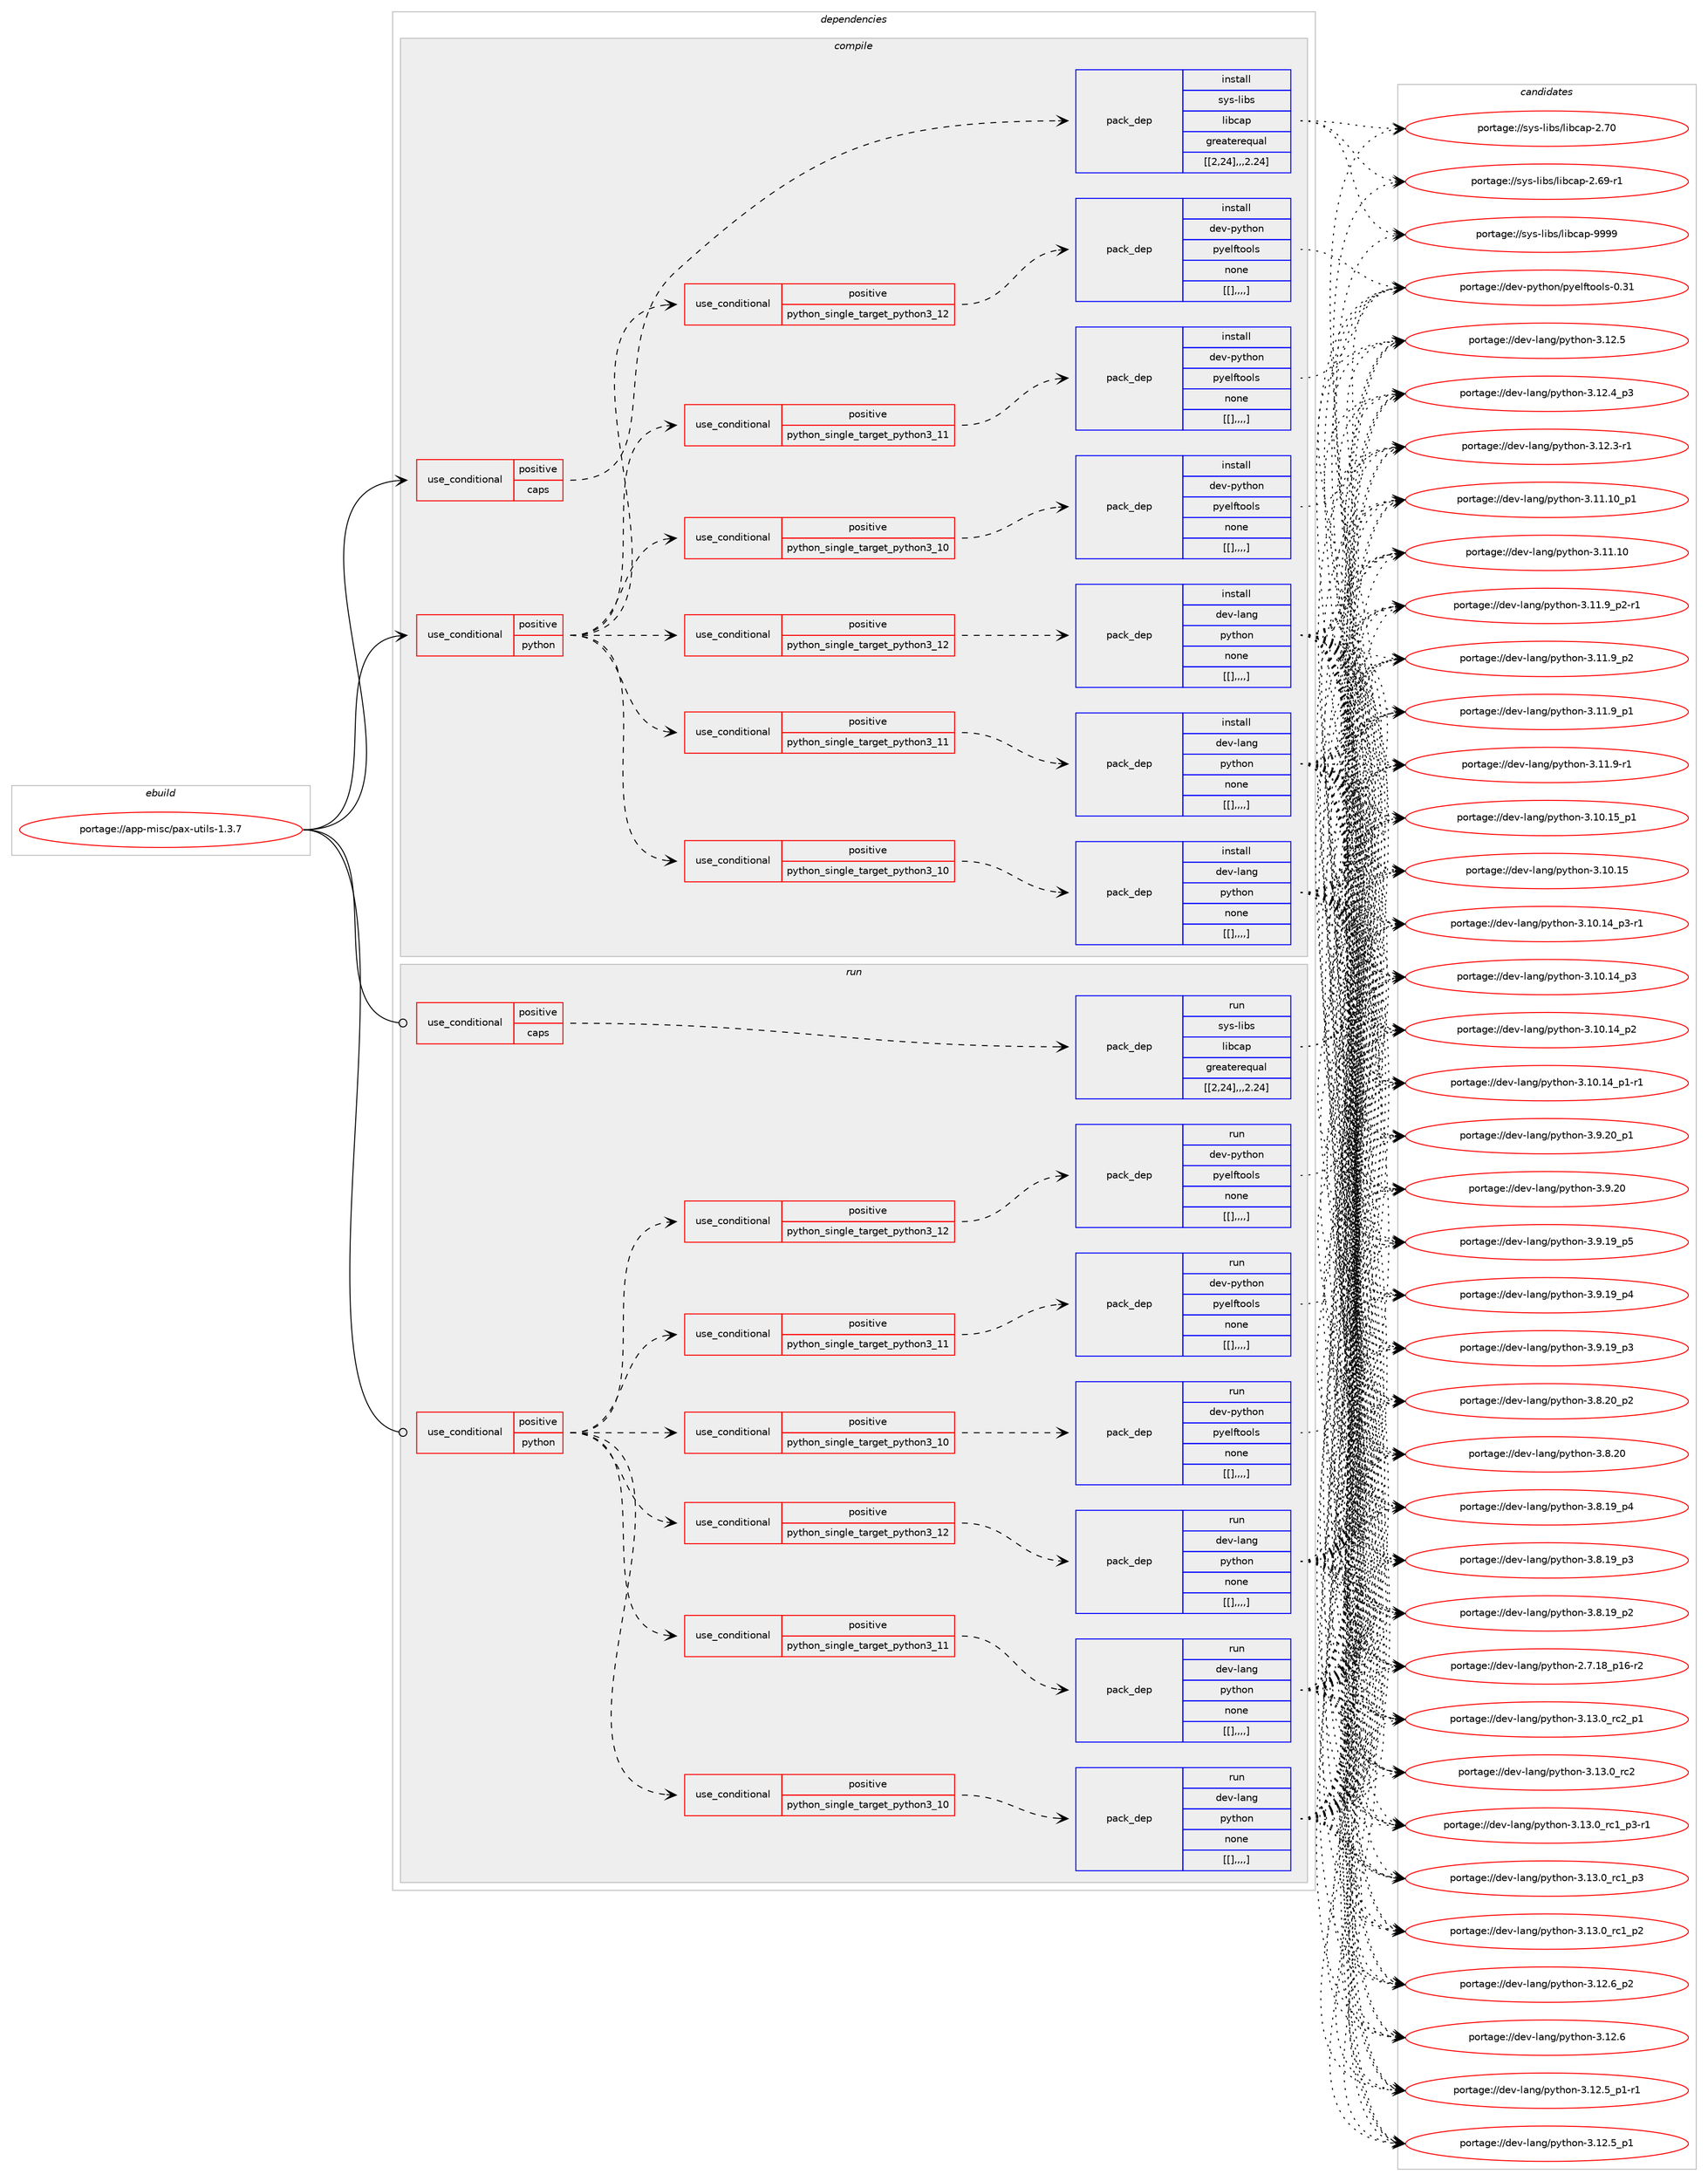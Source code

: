 digraph prolog {

# *************
# Graph options
# *************

newrank=true;
concentrate=true;
compound=true;
graph [rankdir=LR,fontname=Helvetica,fontsize=10,ranksep=1.5];#, ranksep=2.5, nodesep=0.2];
edge  [arrowhead=vee];
node  [fontname=Helvetica,fontsize=10];

# **********
# The ebuild
# **********

subgraph cluster_leftcol {
color=gray;
label=<<i>ebuild</i>>;
id [label="portage://app-misc/pax-utils-1.3.7", color=red, width=4, href="../app-misc/pax-utils-1.3.7.svg"];
}

# ****************
# The dependencies
# ****************

subgraph cluster_midcol {
color=gray;
label=<<i>dependencies</i>>;
subgraph cluster_compile {
fillcolor="#eeeeee";
style=filled;
label=<<i>compile</i>>;
subgraph cond12946 {
dependency43881 [label=<<TABLE BORDER="0" CELLBORDER="1" CELLSPACING="0" CELLPADDING="4"><TR><TD ROWSPAN="3" CELLPADDING="10">use_conditional</TD></TR><TR><TD>positive</TD></TR><TR><TD>caps</TD></TR></TABLE>>, shape=none, color=red];
subgraph pack30535 {
dependency43882 [label=<<TABLE BORDER="0" CELLBORDER="1" CELLSPACING="0" CELLPADDING="4" WIDTH="220"><TR><TD ROWSPAN="6" CELLPADDING="30">pack_dep</TD></TR><TR><TD WIDTH="110">install</TD></TR><TR><TD>sys-libs</TD></TR><TR><TD>libcap</TD></TR><TR><TD>greaterequal</TD></TR><TR><TD>[[2,24],,,2.24]</TD></TR></TABLE>>, shape=none, color=blue];
}
dependency43881:e -> dependency43882:w [weight=20,style="dashed",arrowhead="vee"];
}
id:e -> dependency43881:w [weight=20,style="solid",arrowhead="vee"];
subgraph cond12947 {
dependency43883 [label=<<TABLE BORDER="0" CELLBORDER="1" CELLSPACING="0" CELLPADDING="4"><TR><TD ROWSPAN="3" CELLPADDING="10">use_conditional</TD></TR><TR><TD>positive</TD></TR><TR><TD>python</TD></TR></TABLE>>, shape=none, color=red];
subgraph cond12948 {
dependency43884 [label=<<TABLE BORDER="0" CELLBORDER="1" CELLSPACING="0" CELLPADDING="4"><TR><TD ROWSPAN="3" CELLPADDING="10">use_conditional</TD></TR><TR><TD>positive</TD></TR><TR><TD>python_single_target_python3_10</TD></TR></TABLE>>, shape=none, color=red];
subgraph pack30536 {
dependency43885 [label=<<TABLE BORDER="0" CELLBORDER="1" CELLSPACING="0" CELLPADDING="4" WIDTH="220"><TR><TD ROWSPAN="6" CELLPADDING="30">pack_dep</TD></TR><TR><TD WIDTH="110">install</TD></TR><TR><TD>dev-lang</TD></TR><TR><TD>python</TD></TR><TR><TD>none</TD></TR><TR><TD>[[],,,,]</TD></TR></TABLE>>, shape=none, color=blue];
}
dependency43884:e -> dependency43885:w [weight=20,style="dashed",arrowhead="vee"];
}
dependency43883:e -> dependency43884:w [weight=20,style="dashed",arrowhead="vee"];
subgraph cond12949 {
dependency43886 [label=<<TABLE BORDER="0" CELLBORDER="1" CELLSPACING="0" CELLPADDING="4"><TR><TD ROWSPAN="3" CELLPADDING="10">use_conditional</TD></TR><TR><TD>positive</TD></TR><TR><TD>python_single_target_python3_11</TD></TR></TABLE>>, shape=none, color=red];
subgraph pack30537 {
dependency43887 [label=<<TABLE BORDER="0" CELLBORDER="1" CELLSPACING="0" CELLPADDING="4" WIDTH="220"><TR><TD ROWSPAN="6" CELLPADDING="30">pack_dep</TD></TR><TR><TD WIDTH="110">install</TD></TR><TR><TD>dev-lang</TD></TR><TR><TD>python</TD></TR><TR><TD>none</TD></TR><TR><TD>[[],,,,]</TD></TR></TABLE>>, shape=none, color=blue];
}
dependency43886:e -> dependency43887:w [weight=20,style="dashed",arrowhead="vee"];
}
dependency43883:e -> dependency43886:w [weight=20,style="dashed",arrowhead="vee"];
subgraph cond12950 {
dependency43888 [label=<<TABLE BORDER="0" CELLBORDER="1" CELLSPACING="0" CELLPADDING="4"><TR><TD ROWSPAN="3" CELLPADDING="10">use_conditional</TD></TR><TR><TD>positive</TD></TR><TR><TD>python_single_target_python3_12</TD></TR></TABLE>>, shape=none, color=red];
subgraph pack30538 {
dependency43889 [label=<<TABLE BORDER="0" CELLBORDER="1" CELLSPACING="0" CELLPADDING="4" WIDTH="220"><TR><TD ROWSPAN="6" CELLPADDING="30">pack_dep</TD></TR><TR><TD WIDTH="110">install</TD></TR><TR><TD>dev-lang</TD></TR><TR><TD>python</TD></TR><TR><TD>none</TD></TR><TR><TD>[[],,,,]</TD></TR></TABLE>>, shape=none, color=blue];
}
dependency43888:e -> dependency43889:w [weight=20,style="dashed",arrowhead="vee"];
}
dependency43883:e -> dependency43888:w [weight=20,style="dashed",arrowhead="vee"];
subgraph cond12951 {
dependency43890 [label=<<TABLE BORDER="0" CELLBORDER="1" CELLSPACING="0" CELLPADDING="4"><TR><TD ROWSPAN="3" CELLPADDING="10">use_conditional</TD></TR><TR><TD>positive</TD></TR><TR><TD>python_single_target_python3_10</TD></TR></TABLE>>, shape=none, color=red];
subgraph pack30539 {
dependency43891 [label=<<TABLE BORDER="0" CELLBORDER="1" CELLSPACING="0" CELLPADDING="4" WIDTH="220"><TR><TD ROWSPAN="6" CELLPADDING="30">pack_dep</TD></TR><TR><TD WIDTH="110">install</TD></TR><TR><TD>dev-python</TD></TR><TR><TD>pyelftools</TD></TR><TR><TD>none</TD></TR><TR><TD>[[],,,,]</TD></TR></TABLE>>, shape=none, color=blue];
}
dependency43890:e -> dependency43891:w [weight=20,style="dashed",arrowhead="vee"];
}
dependency43883:e -> dependency43890:w [weight=20,style="dashed",arrowhead="vee"];
subgraph cond12952 {
dependency43892 [label=<<TABLE BORDER="0" CELLBORDER="1" CELLSPACING="0" CELLPADDING="4"><TR><TD ROWSPAN="3" CELLPADDING="10">use_conditional</TD></TR><TR><TD>positive</TD></TR><TR><TD>python_single_target_python3_11</TD></TR></TABLE>>, shape=none, color=red];
subgraph pack30540 {
dependency43893 [label=<<TABLE BORDER="0" CELLBORDER="1" CELLSPACING="0" CELLPADDING="4" WIDTH="220"><TR><TD ROWSPAN="6" CELLPADDING="30">pack_dep</TD></TR><TR><TD WIDTH="110">install</TD></TR><TR><TD>dev-python</TD></TR><TR><TD>pyelftools</TD></TR><TR><TD>none</TD></TR><TR><TD>[[],,,,]</TD></TR></TABLE>>, shape=none, color=blue];
}
dependency43892:e -> dependency43893:w [weight=20,style="dashed",arrowhead="vee"];
}
dependency43883:e -> dependency43892:w [weight=20,style="dashed",arrowhead="vee"];
subgraph cond12953 {
dependency43894 [label=<<TABLE BORDER="0" CELLBORDER="1" CELLSPACING="0" CELLPADDING="4"><TR><TD ROWSPAN="3" CELLPADDING="10">use_conditional</TD></TR><TR><TD>positive</TD></TR><TR><TD>python_single_target_python3_12</TD></TR></TABLE>>, shape=none, color=red];
subgraph pack30541 {
dependency43895 [label=<<TABLE BORDER="0" CELLBORDER="1" CELLSPACING="0" CELLPADDING="4" WIDTH="220"><TR><TD ROWSPAN="6" CELLPADDING="30">pack_dep</TD></TR><TR><TD WIDTH="110">install</TD></TR><TR><TD>dev-python</TD></TR><TR><TD>pyelftools</TD></TR><TR><TD>none</TD></TR><TR><TD>[[],,,,]</TD></TR></TABLE>>, shape=none, color=blue];
}
dependency43894:e -> dependency43895:w [weight=20,style="dashed",arrowhead="vee"];
}
dependency43883:e -> dependency43894:w [weight=20,style="dashed",arrowhead="vee"];
}
id:e -> dependency43883:w [weight=20,style="solid",arrowhead="vee"];
}
subgraph cluster_compileandrun {
fillcolor="#eeeeee";
style=filled;
label=<<i>compile and run</i>>;
}
subgraph cluster_run {
fillcolor="#eeeeee";
style=filled;
label=<<i>run</i>>;
subgraph cond12954 {
dependency43896 [label=<<TABLE BORDER="0" CELLBORDER="1" CELLSPACING="0" CELLPADDING="4"><TR><TD ROWSPAN="3" CELLPADDING="10">use_conditional</TD></TR><TR><TD>positive</TD></TR><TR><TD>caps</TD></TR></TABLE>>, shape=none, color=red];
subgraph pack30542 {
dependency43897 [label=<<TABLE BORDER="0" CELLBORDER="1" CELLSPACING="0" CELLPADDING="4" WIDTH="220"><TR><TD ROWSPAN="6" CELLPADDING="30">pack_dep</TD></TR><TR><TD WIDTH="110">run</TD></TR><TR><TD>sys-libs</TD></TR><TR><TD>libcap</TD></TR><TR><TD>greaterequal</TD></TR><TR><TD>[[2,24],,,2.24]</TD></TR></TABLE>>, shape=none, color=blue];
}
dependency43896:e -> dependency43897:w [weight=20,style="dashed",arrowhead="vee"];
}
id:e -> dependency43896:w [weight=20,style="solid",arrowhead="odot"];
subgraph cond12955 {
dependency43898 [label=<<TABLE BORDER="0" CELLBORDER="1" CELLSPACING="0" CELLPADDING="4"><TR><TD ROWSPAN="3" CELLPADDING="10">use_conditional</TD></TR><TR><TD>positive</TD></TR><TR><TD>python</TD></TR></TABLE>>, shape=none, color=red];
subgraph cond12956 {
dependency43899 [label=<<TABLE BORDER="0" CELLBORDER="1" CELLSPACING="0" CELLPADDING="4"><TR><TD ROWSPAN="3" CELLPADDING="10">use_conditional</TD></TR><TR><TD>positive</TD></TR><TR><TD>python_single_target_python3_10</TD></TR></TABLE>>, shape=none, color=red];
subgraph pack30543 {
dependency43900 [label=<<TABLE BORDER="0" CELLBORDER="1" CELLSPACING="0" CELLPADDING="4" WIDTH="220"><TR><TD ROWSPAN="6" CELLPADDING="30">pack_dep</TD></TR><TR><TD WIDTH="110">run</TD></TR><TR><TD>dev-lang</TD></TR><TR><TD>python</TD></TR><TR><TD>none</TD></TR><TR><TD>[[],,,,]</TD></TR></TABLE>>, shape=none, color=blue];
}
dependency43899:e -> dependency43900:w [weight=20,style="dashed",arrowhead="vee"];
}
dependency43898:e -> dependency43899:w [weight=20,style="dashed",arrowhead="vee"];
subgraph cond12957 {
dependency43901 [label=<<TABLE BORDER="0" CELLBORDER="1" CELLSPACING="0" CELLPADDING="4"><TR><TD ROWSPAN="3" CELLPADDING="10">use_conditional</TD></TR><TR><TD>positive</TD></TR><TR><TD>python_single_target_python3_11</TD></TR></TABLE>>, shape=none, color=red];
subgraph pack30544 {
dependency43902 [label=<<TABLE BORDER="0" CELLBORDER="1" CELLSPACING="0" CELLPADDING="4" WIDTH="220"><TR><TD ROWSPAN="6" CELLPADDING="30">pack_dep</TD></TR><TR><TD WIDTH="110">run</TD></TR><TR><TD>dev-lang</TD></TR><TR><TD>python</TD></TR><TR><TD>none</TD></TR><TR><TD>[[],,,,]</TD></TR></TABLE>>, shape=none, color=blue];
}
dependency43901:e -> dependency43902:w [weight=20,style="dashed",arrowhead="vee"];
}
dependency43898:e -> dependency43901:w [weight=20,style="dashed",arrowhead="vee"];
subgraph cond12958 {
dependency43903 [label=<<TABLE BORDER="0" CELLBORDER="1" CELLSPACING="0" CELLPADDING="4"><TR><TD ROWSPAN="3" CELLPADDING="10">use_conditional</TD></TR><TR><TD>positive</TD></TR><TR><TD>python_single_target_python3_12</TD></TR></TABLE>>, shape=none, color=red];
subgraph pack30545 {
dependency43904 [label=<<TABLE BORDER="0" CELLBORDER="1" CELLSPACING="0" CELLPADDING="4" WIDTH="220"><TR><TD ROWSPAN="6" CELLPADDING="30">pack_dep</TD></TR><TR><TD WIDTH="110">run</TD></TR><TR><TD>dev-lang</TD></TR><TR><TD>python</TD></TR><TR><TD>none</TD></TR><TR><TD>[[],,,,]</TD></TR></TABLE>>, shape=none, color=blue];
}
dependency43903:e -> dependency43904:w [weight=20,style="dashed",arrowhead="vee"];
}
dependency43898:e -> dependency43903:w [weight=20,style="dashed",arrowhead="vee"];
subgraph cond12959 {
dependency43905 [label=<<TABLE BORDER="0" CELLBORDER="1" CELLSPACING="0" CELLPADDING="4"><TR><TD ROWSPAN="3" CELLPADDING="10">use_conditional</TD></TR><TR><TD>positive</TD></TR><TR><TD>python_single_target_python3_10</TD></TR></TABLE>>, shape=none, color=red];
subgraph pack30546 {
dependency43906 [label=<<TABLE BORDER="0" CELLBORDER="1" CELLSPACING="0" CELLPADDING="4" WIDTH="220"><TR><TD ROWSPAN="6" CELLPADDING="30">pack_dep</TD></TR><TR><TD WIDTH="110">run</TD></TR><TR><TD>dev-python</TD></TR><TR><TD>pyelftools</TD></TR><TR><TD>none</TD></TR><TR><TD>[[],,,,]</TD></TR></TABLE>>, shape=none, color=blue];
}
dependency43905:e -> dependency43906:w [weight=20,style="dashed",arrowhead="vee"];
}
dependency43898:e -> dependency43905:w [weight=20,style="dashed",arrowhead="vee"];
subgraph cond12960 {
dependency43907 [label=<<TABLE BORDER="0" CELLBORDER="1" CELLSPACING="0" CELLPADDING="4"><TR><TD ROWSPAN="3" CELLPADDING="10">use_conditional</TD></TR><TR><TD>positive</TD></TR><TR><TD>python_single_target_python3_11</TD></TR></TABLE>>, shape=none, color=red];
subgraph pack30547 {
dependency43908 [label=<<TABLE BORDER="0" CELLBORDER="1" CELLSPACING="0" CELLPADDING="4" WIDTH="220"><TR><TD ROWSPAN="6" CELLPADDING="30">pack_dep</TD></TR><TR><TD WIDTH="110">run</TD></TR><TR><TD>dev-python</TD></TR><TR><TD>pyelftools</TD></TR><TR><TD>none</TD></TR><TR><TD>[[],,,,]</TD></TR></TABLE>>, shape=none, color=blue];
}
dependency43907:e -> dependency43908:w [weight=20,style="dashed",arrowhead="vee"];
}
dependency43898:e -> dependency43907:w [weight=20,style="dashed",arrowhead="vee"];
subgraph cond12961 {
dependency43909 [label=<<TABLE BORDER="0" CELLBORDER="1" CELLSPACING="0" CELLPADDING="4"><TR><TD ROWSPAN="3" CELLPADDING="10">use_conditional</TD></TR><TR><TD>positive</TD></TR><TR><TD>python_single_target_python3_12</TD></TR></TABLE>>, shape=none, color=red];
subgraph pack30548 {
dependency43910 [label=<<TABLE BORDER="0" CELLBORDER="1" CELLSPACING="0" CELLPADDING="4" WIDTH="220"><TR><TD ROWSPAN="6" CELLPADDING="30">pack_dep</TD></TR><TR><TD WIDTH="110">run</TD></TR><TR><TD>dev-python</TD></TR><TR><TD>pyelftools</TD></TR><TR><TD>none</TD></TR><TR><TD>[[],,,,]</TD></TR></TABLE>>, shape=none, color=blue];
}
dependency43909:e -> dependency43910:w [weight=20,style="dashed",arrowhead="vee"];
}
dependency43898:e -> dependency43909:w [weight=20,style="dashed",arrowhead="vee"];
}
id:e -> dependency43898:w [weight=20,style="solid",arrowhead="odot"];
}
}

# **************
# The candidates
# **************

subgraph cluster_choices {
rank=same;
color=gray;
label=<<i>candidates</i>>;

subgraph choice30535 {
color=black;
nodesep=1;
choice1151211154510810598115471081059899971124557575757 [label="portage://sys-libs/libcap-9999", color=red, width=4,href="../sys-libs/libcap-9999.svg"];
choice1151211154510810598115471081059899971124550465548 [label="portage://sys-libs/libcap-2.70", color=red, width=4,href="../sys-libs/libcap-2.70.svg"];
choice11512111545108105981154710810598999711245504654574511449 [label="portage://sys-libs/libcap-2.69-r1", color=red, width=4,href="../sys-libs/libcap-2.69-r1.svg"];
dependency43882:e -> choice1151211154510810598115471081059899971124557575757:w [style=dotted,weight="100"];
dependency43882:e -> choice1151211154510810598115471081059899971124550465548:w [style=dotted,weight="100"];
dependency43882:e -> choice11512111545108105981154710810598999711245504654574511449:w [style=dotted,weight="100"];
}
subgraph choice30536 {
color=black;
nodesep=1;
choice100101118451089711010347112121116104111110455146495146489511499509511249 [label="portage://dev-lang/python-3.13.0_rc2_p1", color=red, width=4,href="../dev-lang/python-3.13.0_rc2_p1.svg"];
choice10010111845108971101034711212111610411111045514649514648951149950 [label="portage://dev-lang/python-3.13.0_rc2", color=red, width=4,href="../dev-lang/python-3.13.0_rc2.svg"];
choice1001011184510897110103471121211161041111104551464951464895114994995112514511449 [label="portage://dev-lang/python-3.13.0_rc1_p3-r1", color=red, width=4,href="../dev-lang/python-3.13.0_rc1_p3-r1.svg"];
choice100101118451089711010347112121116104111110455146495146489511499499511251 [label="portage://dev-lang/python-3.13.0_rc1_p3", color=red, width=4,href="../dev-lang/python-3.13.0_rc1_p3.svg"];
choice100101118451089711010347112121116104111110455146495146489511499499511250 [label="portage://dev-lang/python-3.13.0_rc1_p2", color=red, width=4,href="../dev-lang/python-3.13.0_rc1_p2.svg"];
choice100101118451089711010347112121116104111110455146495046549511250 [label="portage://dev-lang/python-3.12.6_p2", color=red, width=4,href="../dev-lang/python-3.12.6_p2.svg"];
choice10010111845108971101034711212111610411111045514649504654 [label="portage://dev-lang/python-3.12.6", color=red, width=4,href="../dev-lang/python-3.12.6.svg"];
choice1001011184510897110103471121211161041111104551464950465395112494511449 [label="portage://dev-lang/python-3.12.5_p1-r1", color=red, width=4,href="../dev-lang/python-3.12.5_p1-r1.svg"];
choice100101118451089711010347112121116104111110455146495046539511249 [label="portage://dev-lang/python-3.12.5_p1", color=red, width=4,href="../dev-lang/python-3.12.5_p1.svg"];
choice10010111845108971101034711212111610411111045514649504653 [label="portage://dev-lang/python-3.12.5", color=red, width=4,href="../dev-lang/python-3.12.5.svg"];
choice100101118451089711010347112121116104111110455146495046529511251 [label="portage://dev-lang/python-3.12.4_p3", color=red, width=4,href="../dev-lang/python-3.12.4_p3.svg"];
choice100101118451089711010347112121116104111110455146495046514511449 [label="portage://dev-lang/python-3.12.3-r1", color=red, width=4,href="../dev-lang/python-3.12.3-r1.svg"];
choice10010111845108971101034711212111610411111045514649494649489511249 [label="portage://dev-lang/python-3.11.10_p1", color=red, width=4,href="../dev-lang/python-3.11.10_p1.svg"];
choice1001011184510897110103471121211161041111104551464949464948 [label="portage://dev-lang/python-3.11.10", color=red, width=4,href="../dev-lang/python-3.11.10.svg"];
choice1001011184510897110103471121211161041111104551464949465795112504511449 [label="portage://dev-lang/python-3.11.9_p2-r1", color=red, width=4,href="../dev-lang/python-3.11.9_p2-r1.svg"];
choice100101118451089711010347112121116104111110455146494946579511250 [label="portage://dev-lang/python-3.11.9_p2", color=red, width=4,href="../dev-lang/python-3.11.9_p2.svg"];
choice100101118451089711010347112121116104111110455146494946579511249 [label="portage://dev-lang/python-3.11.9_p1", color=red, width=4,href="../dev-lang/python-3.11.9_p1.svg"];
choice100101118451089711010347112121116104111110455146494946574511449 [label="portage://dev-lang/python-3.11.9-r1", color=red, width=4,href="../dev-lang/python-3.11.9-r1.svg"];
choice10010111845108971101034711212111610411111045514649484649539511249 [label="portage://dev-lang/python-3.10.15_p1", color=red, width=4,href="../dev-lang/python-3.10.15_p1.svg"];
choice1001011184510897110103471121211161041111104551464948464953 [label="portage://dev-lang/python-3.10.15", color=red, width=4,href="../dev-lang/python-3.10.15.svg"];
choice100101118451089711010347112121116104111110455146494846495295112514511449 [label="portage://dev-lang/python-3.10.14_p3-r1", color=red, width=4,href="../dev-lang/python-3.10.14_p3-r1.svg"];
choice10010111845108971101034711212111610411111045514649484649529511251 [label="portage://dev-lang/python-3.10.14_p3", color=red, width=4,href="../dev-lang/python-3.10.14_p3.svg"];
choice10010111845108971101034711212111610411111045514649484649529511250 [label="portage://dev-lang/python-3.10.14_p2", color=red, width=4,href="../dev-lang/python-3.10.14_p2.svg"];
choice100101118451089711010347112121116104111110455146494846495295112494511449 [label="portage://dev-lang/python-3.10.14_p1-r1", color=red, width=4,href="../dev-lang/python-3.10.14_p1-r1.svg"];
choice100101118451089711010347112121116104111110455146574650489511249 [label="portage://dev-lang/python-3.9.20_p1", color=red, width=4,href="../dev-lang/python-3.9.20_p1.svg"];
choice10010111845108971101034711212111610411111045514657465048 [label="portage://dev-lang/python-3.9.20", color=red, width=4,href="../dev-lang/python-3.9.20.svg"];
choice100101118451089711010347112121116104111110455146574649579511253 [label="portage://dev-lang/python-3.9.19_p5", color=red, width=4,href="../dev-lang/python-3.9.19_p5.svg"];
choice100101118451089711010347112121116104111110455146574649579511252 [label="portage://dev-lang/python-3.9.19_p4", color=red, width=4,href="../dev-lang/python-3.9.19_p4.svg"];
choice100101118451089711010347112121116104111110455146574649579511251 [label="portage://dev-lang/python-3.9.19_p3", color=red, width=4,href="../dev-lang/python-3.9.19_p3.svg"];
choice100101118451089711010347112121116104111110455146564650489511250 [label="portage://dev-lang/python-3.8.20_p2", color=red, width=4,href="../dev-lang/python-3.8.20_p2.svg"];
choice10010111845108971101034711212111610411111045514656465048 [label="portage://dev-lang/python-3.8.20", color=red, width=4,href="../dev-lang/python-3.8.20.svg"];
choice100101118451089711010347112121116104111110455146564649579511252 [label="portage://dev-lang/python-3.8.19_p4", color=red, width=4,href="../dev-lang/python-3.8.19_p4.svg"];
choice100101118451089711010347112121116104111110455146564649579511251 [label="portage://dev-lang/python-3.8.19_p3", color=red, width=4,href="../dev-lang/python-3.8.19_p3.svg"];
choice100101118451089711010347112121116104111110455146564649579511250 [label="portage://dev-lang/python-3.8.19_p2", color=red, width=4,href="../dev-lang/python-3.8.19_p2.svg"];
choice100101118451089711010347112121116104111110455046554649569511249544511450 [label="portage://dev-lang/python-2.7.18_p16-r2", color=red, width=4,href="../dev-lang/python-2.7.18_p16-r2.svg"];
dependency43885:e -> choice100101118451089711010347112121116104111110455146495146489511499509511249:w [style=dotted,weight="100"];
dependency43885:e -> choice10010111845108971101034711212111610411111045514649514648951149950:w [style=dotted,weight="100"];
dependency43885:e -> choice1001011184510897110103471121211161041111104551464951464895114994995112514511449:w [style=dotted,weight="100"];
dependency43885:e -> choice100101118451089711010347112121116104111110455146495146489511499499511251:w [style=dotted,weight="100"];
dependency43885:e -> choice100101118451089711010347112121116104111110455146495146489511499499511250:w [style=dotted,weight="100"];
dependency43885:e -> choice100101118451089711010347112121116104111110455146495046549511250:w [style=dotted,weight="100"];
dependency43885:e -> choice10010111845108971101034711212111610411111045514649504654:w [style=dotted,weight="100"];
dependency43885:e -> choice1001011184510897110103471121211161041111104551464950465395112494511449:w [style=dotted,weight="100"];
dependency43885:e -> choice100101118451089711010347112121116104111110455146495046539511249:w [style=dotted,weight="100"];
dependency43885:e -> choice10010111845108971101034711212111610411111045514649504653:w [style=dotted,weight="100"];
dependency43885:e -> choice100101118451089711010347112121116104111110455146495046529511251:w [style=dotted,weight="100"];
dependency43885:e -> choice100101118451089711010347112121116104111110455146495046514511449:w [style=dotted,weight="100"];
dependency43885:e -> choice10010111845108971101034711212111610411111045514649494649489511249:w [style=dotted,weight="100"];
dependency43885:e -> choice1001011184510897110103471121211161041111104551464949464948:w [style=dotted,weight="100"];
dependency43885:e -> choice1001011184510897110103471121211161041111104551464949465795112504511449:w [style=dotted,weight="100"];
dependency43885:e -> choice100101118451089711010347112121116104111110455146494946579511250:w [style=dotted,weight="100"];
dependency43885:e -> choice100101118451089711010347112121116104111110455146494946579511249:w [style=dotted,weight="100"];
dependency43885:e -> choice100101118451089711010347112121116104111110455146494946574511449:w [style=dotted,weight="100"];
dependency43885:e -> choice10010111845108971101034711212111610411111045514649484649539511249:w [style=dotted,weight="100"];
dependency43885:e -> choice1001011184510897110103471121211161041111104551464948464953:w [style=dotted,weight="100"];
dependency43885:e -> choice100101118451089711010347112121116104111110455146494846495295112514511449:w [style=dotted,weight="100"];
dependency43885:e -> choice10010111845108971101034711212111610411111045514649484649529511251:w [style=dotted,weight="100"];
dependency43885:e -> choice10010111845108971101034711212111610411111045514649484649529511250:w [style=dotted,weight="100"];
dependency43885:e -> choice100101118451089711010347112121116104111110455146494846495295112494511449:w [style=dotted,weight="100"];
dependency43885:e -> choice100101118451089711010347112121116104111110455146574650489511249:w [style=dotted,weight="100"];
dependency43885:e -> choice10010111845108971101034711212111610411111045514657465048:w [style=dotted,weight="100"];
dependency43885:e -> choice100101118451089711010347112121116104111110455146574649579511253:w [style=dotted,weight="100"];
dependency43885:e -> choice100101118451089711010347112121116104111110455146574649579511252:w [style=dotted,weight="100"];
dependency43885:e -> choice100101118451089711010347112121116104111110455146574649579511251:w [style=dotted,weight="100"];
dependency43885:e -> choice100101118451089711010347112121116104111110455146564650489511250:w [style=dotted,weight="100"];
dependency43885:e -> choice10010111845108971101034711212111610411111045514656465048:w [style=dotted,weight="100"];
dependency43885:e -> choice100101118451089711010347112121116104111110455146564649579511252:w [style=dotted,weight="100"];
dependency43885:e -> choice100101118451089711010347112121116104111110455146564649579511251:w [style=dotted,weight="100"];
dependency43885:e -> choice100101118451089711010347112121116104111110455146564649579511250:w [style=dotted,weight="100"];
dependency43885:e -> choice100101118451089711010347112121116104111110455046554649569511249544511450:w [style=dotted,weight="100"];
}
subgraph choice30537 {
color=black;
nodesep=1;
choice100101118451089711010347112121116104111110455146495146489511499509511249 [label="portage://dev-lang/python-3.13.0_rc2_p1", color=red, width=4,href="../dev-lang/python-3.13.0_rc2_p1.svg"];
choice10010111845108971101034711212111610411111045514649514648951149950 [label="portage://dev-lang/python-3.13.0_rc2", color=red, width=4,href="../dev-lang/python-3.13.0_rc2.svg"];
choice1001011184510897110103471121211161041111104551464951464895114994995112514511449 [label="portage://dev-lang/python-3.13.0_rc1_p3-r1", color=red, width=4,href="../dev-lang/python-3.13.0_rc1_p3-r1.svg"];
choice100101118451089711010347112121116104111110455146495146489511499499511251 [label="portage://dev-lang/python-3.13.0_rc1_p3", color=red, width=4,href="../dev-lang/python-3.13.0_rc1_p3.svg"];
choice100101118451089711010347112121116104111110455146495146489511499499511250 [label="portage://dev-lang/python-3.13.0_rc1_p2", color=red, width=4,href="../dev-lang/python-3.13.0_rc1_p2.svg"];
choice100101118451089711010347112121116104111110455146495046549511250 [label="portage://dev-lang/python-3.12.6_p2", color=red, width=4,href="../dev-lang/python-3.12.6_p2.svg"];
choice10010111845108971101034711212111610411111045514649504654 [label="portage://dev-lang/python-3.12.6", color=red, width=4,href="../dev-lang/python-3.12.6.svg"];
choice1001011184510897110103471121211161041111104551464950465395112494511449 [label="portage://dev-lang/python-3.12.5_p1-r1", color=red, width=4,href="../dev-lang/python-3.12.5_p1-r1.svg"];
choice100101118451089711010347112121116104111110455146495046539511249 [label="portage://dev-lang/python-3.12.5_p1", color=red, width=4,href="../dev-lang/python-3.12.5_p1.svg"];
choice10010111845108971101034711212111610411111045514649504653 [label="portage://dev-lang/python-3.12.5", color=red, width=4,href="../dev-lang/python-3.12.5.svg"];
choice100101118451089711010347112121116104111110455146495046529511251 [label="portage://dev-lang/python-3.12.4_p3", color=red, width=4,href="../dev-lang/python-3.12.4_p3.svg"];
choice100101118451089711010347112121116104111110455146495046514511449 [label="portage://dev-lang/python-3.12.3-r1", color=red, width=4,href="../dev-lang/python-3.12.3-r1.svg"];
choice10010111845108971101034711212111610411111045514649494649489511249 [label="portage://dev-lang/python-3.11.10_p1", color=red, width=4,href="../dev-lang/python-3.11.10_p1.svg"];
choice1001011184510897110103471121211161041111104551464949464948 [label="portage://dev-lang/python-3.11.10", color=red, width=4,href="../dev-lang/python-3.11.10.svg"];
choice1001011184510897110103471121211161041111104551464949465795112504511449 [label="portage://dev-lang/python-3.11.9_p2-r1", color=red, width=4,href="../dev-lang/python-3.11.9_p2-r1.svg"];
choice100101118451089711010347112121116104111110455146494946579511250 [label="portage://dev-lang/python-3.11.9_p2", color=red, width=4,href="../dev-lang/python-3.11.9_p2.svg"];
choice100101118451089711010347112121116104111110455146494946579511249 [label="portage://dev-lang/python-3.11.9_p1", color=red, width=4,href="../dev-lang/python-3.11.9_p1.svg"];
choice100101118451089711010347112121116104111110455146494946574511449 [label="portage://dev-lang/python-3.11.9-r1", color=red, width=4,href="../dev-lang/python-3.11.9-r1.svg"];
choice10010111845108971101034711212111610411111045514649484649539511249 [label="portage://dev-lang/python-3.10.15_p1", color=red, width=4,href="../dev-lang/python-3.10.15_p1.svg"];
choice1001011184510897110103471121211161041111104551464948464953 [label="portage://dev-lang/python-3.10.15", color=red, width=4,href="../dev-lang/python-3.10.15.svg"];
choice100101118451089711010347112121116104111110455146494846495295112514511449 [label="portage://dev-lang/python-3.10.14_p3-r1", color=red, width=4,href="../dev-lang/python-3.10.14_p3-r1.svg"];
choice10010111845108971101034711212111610411111045514649484649529511251 [label="portage://dev-lang/python-3.10.14_p3", color=red, width=4,href="../dev-lang/python-3.10.14_p3.svg"];
choice10010111845108971101034711212111610411111045514649484649529511250 [label="portage://dev-lang/python-3.10.14_p2", color=red, width=4,href="../dev-lang/python-3.10.14_p2.svg"];
choice100101118451089711010347112121116104111110455146494846495295112494511449 [label="portage://dev-lang/python-3.10.14_p1-r1", color=red, width=4,href="../dev-lang/python-3.10.14_p1-r1.svg"];
choice100101118451089711010347112121116104111110455146574650489511249 [label="portage://dev-lang/python-3.9.20_p1", color=red, width=4,href="../dev-lang/python-3.9.20_p1.svg"];
choice10010111845108971101034711212111610411111045514657465048 [label="portage://dev-lang/python-3.9.20", color=red, width=4,href="../dev-lang/python-3.9.20.svg"];
choice100101118451089711010347112121116104111110455146574649579511253 [label="portage://dev-lang/python-3.9.19_p5", color=red, width=4,href="../dev-lang/python-3.9.19_p5.svg"];
choice100101118451089711010347112121116104111110455146574649579511252 [label="portage://dev-lang/python-3.9.19_p4", color=red, width=4,href="../dev-lang/python-3.9.19_p4.svg"];
choice100101118451089711010347112121116104111110455146574649579511251 [label="portage://dev-lang/python-3.9.19_p3", color=red, width=4,href="../dev-lang/python-3.9.19_p3.svg"];
choice100101118451089711010347112121116104111110455146564650489511250 [label="portage://dev-lang/python-3.8.20_p2", color=red, width=4,href="../dev-lang/python-3.8.20_p2.svg"];
choice10010111845108971101034711212111610411111045514656465048 [label="portage://dev-lang/python-3.8.20", color=red, width=4,href="../dev-lang/python-3.8.20.svg"];
choice100101118451089711010347112121116104111110455146564649579511252 [label="portage://dev-lang/python-3.8.19_p4", color=red, width=4,href="../dev-lang/python-3.8.19_p4.svg"];
choice100101118451089711010347112121116104111110455146564649579511251 [label="portage://dev-lang/python-3.8.19_p3", color=red, width=4,href="../dev-lang/python-3.8.19_p3.svg"];
choice100101118451089711010347112121116104111110455146564649579511250 [label="portage://dev-lang/python-3.8.19_p2", color=red, width=4,href="../dev-lang/python-3.8.19_p2.svg"];
choice100101118451089711010347112121116104111110455046554649569511249544511450 [label="portage://dev-lang/python-2.7.18_p16-r2", color=red, width=4,href="../dev-lang/python-2.7.18_p16-r2.svg"];
dependency43887:e -> choice100101118451089711010347112121116104111110455146495146489511499509511249:w [style=dotted,weight="100"];
dependency43887:e -> choice10010111845108971101034711212111610411111045514649514648951149950:w [style=dotted,weight="100"];
dependency43887:e -> choice1001011184510897110103471121211161041111104551464951464895114994995112514511449:w [style=dotted,weight="100"];
dependency43887:e -> choice100101118451089711010347112121116104111110455146495146489511499499511251:w [style=dotted,weight="100"];
dependency43887:e -> choice100101118451089711010347112121116104111110455146495146489511499499511250:w [style=dotted,weight="100"];
dependency43887:e -> choice100101118451089711010347112121116104111110455146495046549511250:w [style=dotted,weight="100"];
dependency43887:e -> choice10010111845108971101034711212111610411111045514649504654:w [style=dotted,weight="100"];
dependency43887:e -> choice1001011184510897110103471121211161041111104551464950465395112494511449:w [style=dotted,weight="100"];
dependency43887:e -> choice100101118451089711010347112121116104111110455146495046539511249:w [style=dotted,weight="100"];
dependency43887:e -> choice10010111845108971101034711212111610411111045514649504653:w [style=dotted,weight="100"];
dependency43887:e -> choice100101118451089711010347112121116104111110455146495046529511251:w [style=dotted,weight="100"];
dependency43887:e -> choice100101118451089711010347112121116104111110455146495046514511449:w [style=dotted,weight="100"];
dependency43887:e -> choice10010111845108971101034711212111610411111045514649494649489511249:w [style=dotted,weight="100"];
dependency43887:e -> choice1001011184510897110103471121211161041111104551464949464948:w [style=dotted,weight="100"];
dependency43887:e -> choice1001011184510897110103471121211161041111104551464949465795112504511449:w [style=dotted,weight="100"];
dependency43887:e -> choice100101118451089711010347112121116104111110455146494946579511250:w [style=dotted,weight="100"];
dependency43887:e -> choice100101118451089711010347112121116104111110455146494946579511249:w [style=dotted,weight="100"];
dependency43887:e -> choice100101118451089711010347112121116104111110455146494946574511449:w [style=dotted,weight="100"];
dependency43887:e -> choice10010111845108971101034711212111610411111045514649484649539511249:w [style=dotted,weight="100"];
dependency43887:e -> choice1001011184510897110103471121211161041111104551464948464953:w [style=dotted,weight="100"];
dependency43887:e -> choice100101118451089711010347112121116104111110455146494846495295112514511449:w [style=dotted,weight="100"];
dependency43887:e -> choice10010111845108971101034711212111610411111045514649484649529511251:w [style=dotted,weight="100"];
dependency43887:e -> choice10010111845108971101034711212111610411111045514649484649529511250:w [style=dotted,weight="100"];
dependency43887:e -> choice100101118451089711010347112121116104111110455146494846495295112494511449:w [style=dotted,weight="100"];
dependency43887:e -> choice100101118451089711010347112121116104111110455146574650489511249:w [style=dotted,weight="100"];
dependency43887:e -> choice10010111845108971101034711212111610411111045514657465048:w [style=dotted,weight="100"];
dependency43887:e -> choice100101118451089711010347112121116104111110455146574649579511253:w [style=dotted,weight="100"];
dependency43887:e -> choice100101118451089711010347112121116104111110455146574649579511252:w [style=dotted,weight="100"];
dependency43887:e -> choice100101118451089711010347112121116104111110455146574649579511251:w [style=dotted,weight="100"];
dependency43887:e -> choice100101118451089711010347112121116104111110455146564650489511250:w [style=dotted,weight="100"];
dependency43887:e -> choice10010111845108971101034711212111610411111045514656465048:w [style=dotted,weight="100"];
dependency43887:e -> choice100101118451089711010347112121116104111110455146564649579511252:w [style=dotted,weight="100"];
dependency43887:e -> choice100101118451089711010347112121116104111110455146564649579511251:w [style=dotted,weight="100"];
dependency43887:e -> choice100101118451089711010347112121116104111110455146564649579511250:w [style=dotted,weight="100"];
dependency43887:e -> choice100101118451089711010347112121116104111110455046554649569511249544511450:w [style=dotted,weight="100"];
}
subgraph choice30538 {
color=black;
nodesep=1;
choice100101118451089711010347112121116104111110455146495146489511499509511249 [label="portage://dev-lang/python-3.13.0_rc2_p1", color=red, width=4,href="../dev-lang/python-3.13.0_rc2_p1.svg"];
choice10010111845108971101034711212111610411111045514649514648951149950 [label="portage://dev-lang/python-3.13.0_rc2", color=red, width=4,href="../dev-lang/python-3.13.0_rc2.svg"];
choice1001011184510897110103471121211161041111104551464951464895114994995112514511449 [label="portage://dev-lang/python-3.13.0_rc1_p3-r1", color=red, width=4,href="../dev-lang/python-3.13.0_rc1_p3-r1.svg"];
choice100101118451089711010347112121116104111110455146495146489511499499511251 [label="portage://dev-lang/python-3.13.0_rc1_p3", color=red, width=4,href="../dev-lang/python-3.13.0_rc1_p3.svg"];
choice100101118451089711010347112121116104111110455146495146489511499499511250 [label="portage://dev-lang/python-3.13.0_rc1_p2", color=red, width=4,href="../dev-lang/python-3.13.0_rc1_p2.svg"];
choice100101118451089711010347112121116104111110455146495046549511250 [label="portage://dev-lang/python-3.12.6_p2", color=red, width=4,href="../dev-lang/python-3.12.6_p2.svg"];
choice10010111845108971101034711212111610411111045514649504654 [label="portage://dev-lang/python-3.12.6", color=red, width=4,href="../dev-lang/python-3.12.6.svg"];
choice1001011184510897110103471121211161041111104551464950465395112494511449 [label="portage://dev-lang/python-3.12.5_p1-r1", color=red, width=4,href="../dev-lang/python-3.12.5_p1-r1.svg"];
choice100101118451089711010347112121116104111110455146495046539511249 [label="portage://dev-lang/python-3.12.5_p1", color=red, width=4,href="../dev-lang/python-3.12.5_p1.svg"];
choice10010111845108971101034711212111610411111045514649504653 [label="portage://dev-lang/python-3.12.5", color=red, width=4,href="../dev-lang/python-3.12.5.svg"];
choice100101118451089711010347112121116104111110455146495046529511251 [label="portage://dev-lang/python-3.12.4_p3", color=red, width=4,href="../dev-lang/python-3.12.4_p3.svg"];
choice100101118451089711010347112121116104111110455146495046514511449 [label="portage://dev-lang/python-3.12.3-r1", color=red, width=4,href="../dev-lang/python-3.12.3-r1.svg"];
choice10010111845108971101034711212111610411111045514649494649489511249 [label="portage://dev-lang/python-3.11.10_p1", color=red, width=4,href="../dev-lang/python-3.11.10_p1.svg"];
choice1001011184510897110103471121211161041111104551464949464948 [label="portage://dev-lang/python-3.11.10", color=red, width=4,href="../dev-lang/python-3.11.10.svg"];
choice1001011184510897110103471121211161041111104551464949465795112504511449 [label="portage://dev-lang/python-3.11.9_p2-r1", color=red, width=4,href="../dev-lang/python-3.11.9_p2-r1.svg"];
choice100101118451089711010347112121116104111110455146494946579511250 [label="portage://dev-lang/python-3.11.9_p2", color=red, width=4,href="../dev-lang/python-3.11.9_p2.svg"];
choice100101118451089711010347112121116104111110455146494946579511249 [label="portage://dev-lang/python-3.11.9_p1", color=red, width=4,href="../dev-lang/python-3.11.9_p1.svg"];
choice100101118451089711010347112121116104111110455146494946574511449 [label="portage://dev-lang/python-3.11.9-r1", color=red, width=4,href="../dev-lang/python-3.11.9-r1.svg"];
choice10010111845108971101034711212111610411111045514649484649539511249 [label="portage://dev-lang/python-3.10.15_p1", color=red, width=4,href="../dev-lang/python-3.10.15_p1.svg"];
choice1001011184510897110103471121211161041111104551464948464953 [label="portage://dev-lang/python-3.10.15", color=red, width=4,href="../dev-lang/python-3.10.15.svg"];
choice100101118451089711010347112121116104111110455146494846495295112514511449 [label="portage://dev-lang/python-3.10.14_p3-r1", color=red, width=4,href="../dev-lang/python-3.10.14_p3-r1.svg"];
choice10010111845108971101034711212111610411111045514649484649529511251 [label="portage://dev-lang/python-3.10.14_p3", color=red, width=4,href="../dev-lang/python-3.10.14_p3.svg"];
choice10010111845108971101034711212111610411111045514649484649529511250 [label="portage://dev-lang/python-3.10.14_p2", color=red, width=4,href="../dev-lang/python-3.10.14_p2.svg"];
choice100101118451089711010347112121116104111110455146494846495295112494511449 [label="portage://dev-lang/python-3.10.14_p1-r1", color=red, width=4,href="../dev-lang/python-3.10.14_p1-r1.svg"];
choice100101118451089711010347112121116104111110455146574650489511249 [label="portage://dev-lang/python-3.9.20_p1", color=red, width=4,href="../dev-lang/python-3.9.20_p1.svg"];
choice10010111845108971101034711212111610411111045514657465048 [label="portage://dev-lang/python-3.9.20", color=red, width=4,href="../dev-lang/python-3.9.20.svg"];
choice100101118451089711010347112121116104111110455146574649579511253 [label="portage://dev-lang/python-3.9.19_p5", color=red, width=4,href="../dev-lang/python-3.9.19_p5.svg"];
choice100101118451089711010347112121116104111110455146574649579511252 [label="portage://dev-lang/python-3.9.19_p4", color=red, width=4,href="../dev-lang/python-3.9.19_p4.svg"];
choice100101118451089711010347112121116104111110455146574649579511251 [label="portage://dev-lang/python-3.9.19_p3", color=red, width=4,href="../dev-lang/python-3.9.19_p3.svg"];
choice100101118451089711010347112121116104111110455146564650489511250 [label="portage://dev-lang/python-3.8.20_p2", color=red, width=4,href="../dev-lang/python-3.8.20_p2.svg"];
choice10010111845108971101034711212111610411111045514656465048 [label="portage://dev-lang/python-3.8.20", color=red, width=4,href="../dev-lang/python-3.8.20.svg"];
choice100101118451089711010347112121116104111110455146564649579511252 [label="portage://dev-lang/python-3.8.19_p4", color=red, width=4,href="../dev-lang/python-3.8.19_p4.svg"];
choice100101118451089711010347112121116104111110455146564649579511251 [label="portage://dev-lang/python-3.8.19_p3", color=red, width=4,href="../dev-lang/python-3.8.19_p3.svg"];
choice100101118451089711010347112121116104111110455146564649579511250 [label="portage://dev-lang/python-3.8.19_p2", color=red, width=4,href="../dev-lang/python-3.8.19_p2.svg"];
choice100101118451089711010347112121116104111110455046554649569511249544511450 [label="portage://dev-lang/python-2.7.18_p16-r2", color=red, width=4,href="../dev-lang/python-2.7.18_p16-r2.svg"];
dependency43889:e -> choice100101118451089711010347112121116104111110455146495146489511499509511249:w [style=dotted,weight="100"];
dependency43889:e -> choice10010111845108971101034711212111610411111045514649514648951149950:w [style=dotted,weight="100"];
dependency43889:e -> choice1001011184510897110103471121211161041111104551464951464895114994995112514511449:w [style=dotted,weight="100"];
dependency43889:e -> choice100101118451089711010347112121116104111110455146495146489511499499511251:w [style=dotted,weight="100"];
dependency43889:e -> choice100101118451089711010347112121116104111110455146495146489511499499511250:w [style=dotted,weight="100"];
dependency43889:e -> choice100101118451089711010347112121116104111110455146495046549511250:w [style=dotted,weight="100"];
dependency43889:e -> choice10010111845108971101034711212111610411111045514649504654:w [style=dotted,weight="100"];
dependency43889:e -> choice1001011184510897110103471121211161041111104551464950465395112494511449:w [style=dotted,weight="100"];
dependency43889:e -> choice100101118451089711010347112121116104111110455146495046539511249:w [style=dotted,weight="100"];
dependency43889:e -> choice10010111845108971101034711212111610411111045514649504653:w [style=dotted,weight="100"];
dependency43889:e -> choice100101118451089711010347112121116104111110455146495046529511251:w [style=dotted,weight="100"];
dependency43889:e -> choice100101118451089711010347112121116104111110455146495046514511449:w [style=dotted,weight="100"];
dependency43889:e -> choice10010111845108971101034711212111610411111045514649494649489511249:w [style=dotted,weight="100"];
dependency43889:e -> choice1001011184510897110103471121211161041111104551464949464948:w [style=dotted,weight="100"];
dependency43889:e -> choice1001011184510897110103471121211161041111104551464949465795112504511449:w [style=dotted,weight="100"];
dependency43889:e -> choice100101118451089711010347112121116104111110455146494946579511250:w [style=dotted,weight="100"];
dependency43889:e -> choice100101118451089711010347112121116104111110455146494946579511249:w [style=dotted,weight="100"];
dependency43889:e -> choice100101118451089711010347112121116104111110455146494946574511449:w [style=dotted,weight="100"];
dependency43889:e -> choice10010111845108971101034711212111610411111045514649484649539511249:w [style=dotted,weight="100"];
dependency43889:e -> choice1001011184510897110103471121211161041111104551464948464953:w [style=dotted,weight="100"];
dependency43889:e -> choice100101118451089711010347112121116104111110455146494846495295112514511449:w [style=dotted,weight="100"];
dependency43889:e -> choice10010111845108971101034711212111610411111045514649484649529511251:w [style=dotted,weight="100"];
dependency43889:e -> choice10010111845108971101034711212111610411111045514649484649529511250:w [style=dotted,weight="100"];
dependency43889:e -> choice100101118451089711010347112121116104111110455146494846495295112494511449:w [style=dotted,weight="100"];
dependency43889:e -> choice100101118451089711010347112121116104111110455146574650489511249:w [style=dotted,weight="100"];
dependency43889:e -> choice10010111845108971101034711212111610411111045514657465048:w [style=dotted,weight="100"];
dependency43889:e -> choice100101118451089711010347112121116104111110455146574649579511253:w [style=dotted,weight="100"];
dependency43889:e -> choice100101118451089711010347112121116104111110455146574649579511252:w [style=dotted,weight="100"];
dependency43889:e -> choice100101118451089711010347112121116104111110455146574649579511251:w [style=dotted,weight="100"];
dependency43889:e -> choice100101118451089711010347112121116104111110455146564650489511250:w [style=dotted,weight="100"];
dependency43889:e -> choice10010111845108971101034711212111610411111045514656465048:w [style=dotted,weight="100"];
dependency43889:e -> choice100101118451089711010347112121116104111110455146564649579511252:w [style=dotted,weight="100"];
dependency43889:e -> choice100101118451089711010347112121116104111110455146564649579511251:w [style=dotted,weight="100"];
dependency43889:e -> choice100101118451089711010347112121116104111110455146564649579511250:w [style=dotted,weight="100"];
dependency43889:e -> choice100101118451089711010347112121116104111110455046554649569511249544511450:w [style=dotted,weight="100"];
}
subgraph choice30539 {
color=black;
nodesep=1;
choice10010111845112121116104111110471121211011081021161111111081154548465149 [label="portage://dev-python/pyelftools-0.31", color=red, width=4,href="../dev-python/pyelftools-0.31.svg"];
dependency43891:e -> choice10010111845112121116104111110471121211011081021161111111081154548465149:w [style=dotted,weight="100"];
}
subgraph choice30540 {
color=black;
nodesep=1;
choice10010111845112121116104111110471121211011081021161111111081154548465149 [label="portage://dev-python/pyelftools-0.31", color=red, width=4,href="../dev-python/pyelftools-0.31.svg"];
dependency43893:e -> choice10010111845112121116104111110471121211011081021161111111081154548465149:w [style=dotted,weight="100"];
}
subgraph choice30541 {
color=black;
nodesep=1;
choice10010111845112121116104111110471121211011081021161111111081154548465149 [label="portage://dev-python/pyelftools-0.31", color=red, width=4,href="../dev-python/pyelftools-0.31.svg"];
dependency43895:e -> choice10010111845112121116104111110471121211011081021161111111081154548465149:w [style=dotted,weight="100"];
}
subgraph choice30542 {
color=black;
nodesep=1;
choice1151211154510810598115471081059899971124557575757 [label="portage://sys-libs/libcap-9999", color=red, width=4,href="../sys-libs/libcap-9999.svg"];
choice1151211154510810598115471081059899971124550465548 [label="portage://sys-libs/libcap-2.70", color=red, width=4,href="../sys-libs/libcap-2.70.svg"];
choice11512111545108105981154710810598999711245504654574511449 [label="portage://sys-libs/libcap-2.69-r1", color=red, width=4,href="../sys-libs/libcap-2.69-r1.svg"];
dependency43897:e -> choice1151211154510810598115471081059899971124557575757:w [style=dotted,weight="100"];
dependency43897:e -> choice1151211154510810598115471081059899971124550465548:w [style=dotted,weight="100"];
dependency43897:e -> choice11512111545108105981154710810598999711245504654574511449:w [style=dotted,weight="100"];
}
subgraph choice30543 {
color=black;
nodesep=1;
choice100101118451089711010347112121116104111110455146495146489511499509511249 [label="portage://dev-lang/python-3.13.0_rc2_p1", color=red, width=4,href="../dev-lang/python-3.13.0_rc2_p1.svg"];
choice10010111845108971101034711212111610411111045514649514648951149950 [label="portage://dev-lang/python-3.13.0_rc2", color=red, width=4,href="../dev-lang/python-3.13.0_rc2.svg"];
choice1001011184510897110103471121211161041111104551464951464895114994995112514511449 [label="portage://dev-lang/python-3.13.0_rc1_p3-r1", color=red, width=4,href="../dev-lang/python-3.13.0_rc1_p3-r1.svg"];
choice100101118451089711010347112121116104111110455146495146489511499499511251 [label="portage://dev-lang/python-3.13.0_rc1_p3", color=red, width=4,href="../dev-lang/python-3.13.0_rc1_p3.svg"];
choice100101118451089711010347112121116104111110455146495146489511499499511250 [label="portage://dev-lang/python-3.13.0_rc1_p2", color=red, width=4,href="../dev-lang/python-3.13.0_rc1_p2.svg"];
choice100101118451089711010347112121116104111110455146495046549511250 [label="portage://dev-lang/python-3.12.6_p2", color=red, width=4,href="../dev-lang/python-3.12.6_p2.svg"];
choice10010111845108971101034711212111610411111045514649504654 [label="portage://dev-lang/python-3.12.6", color=red, width=4,href="../dev-lang/python-3.12.6.svg"];
choice1001011184510897110103471121211161041111104551464950465395112494511449 [label="portage://dev-lang/python-3.12.5_p1-r1", color=red, width=4,href="../dev-lang/python-3.12.5_p1-r1.svg"];
choice100101118451089711010347112121116104111110455146495046539511249 [label="portage://dev-lang/python-3.12.5_p1", color=red, width=4,href="../dev-lang/python-3.12.5_p1.svg"];
choice10010111845108971101034711212111610411111045514649504653 [label="portage://dev-lang/python-3.12.5", color=red, width=4,href="../dev-lang/python-3.12.5.svg"];
choice100101118451089711010347112121116104111110455146495046529511251 [label="portage://dev-lang/python-3.12.4_p3", color=red, width=4,href="../dev-lang/python-3.12.4_p3.svg"];
choice100101118451089711010347112121116104111110455146495046514511449 [label="portage://dev-lang/python-3.12.3-r1", color=red, width=4,href="../dev-lang/python-3.12.3-r1.svg"];
choice10010111845108971101034711212111610411111045514649494649489511249 [label="portage://dev-lang/python-3.11.10_p1", color=red, width=4,href="../dev-lang/python-3.11.10_p1.svg"];
choice1001011184510897110103471121211161041111104551464949464948 [label="portage://dev-lang/python-3.11.10", color=red, width=4,href="../dev-lang/python-3.11.10.svg"];
choice1001011184510897110103471121211161041111104551464949465795112504511449 [label="portage://dev-lang/python-3.11.9_p2-r1", color=red, width=4,href="../dev-lang/python-3.11.9_p2-r1.svg"];
choice100101118451089711010347112121116104111110455146494946579511250 [label="portage://dev-lang/python-3.11.9_p2", color=red, width=4,href="../dev-lang/python-3.11.9_p2.svg"];
choice100101118451089711010347112121116104111110455146494946579511249 [label="portage://dev-lang/python-3.11.9_p1", color=red, width=4,href="../dev-lang/python-3.11.9_p1.svg"];
choice100101118451089711010347112121116104111110455146494946574511449 [label="portage://dev-lang/python-3.11.9-r1", color=red, width=4,href="../dev-lang/python-3.11.9-r1.svg"];
choice10010111845108971101034711212111610411111045514649484649539511249 [label="portage://dev-lang/python-3.10.15_p1", color=red, width=4,href="../dev-lang/python-3.10.15_p1.svg"];
choice1001011184510897110103471121211161041111104551464948464953 [label="portage://dev-lang/python-3.10.15", color=red, width=4,href="../dev-lang/python-3.10.15.svg"];
choice100101118451089711010347112121116104111110455146494846495295112514511449 [label="portage://dev-lang/python-3.10.14_p3-r1", color=red, width=4,href="../dev-lang/python-3.10.14_p3-r1.svg"];
choice10010111845108971101034711212111610411111045514649484649529511251 [label="portage://dev-lang/python-3.10.14_p3", color=red, width=4,href="../dev-lang/python-3.10.14_p3.svg"];
choice10010111845108971101034711212111610411111045514649484649529511250 [label="portage://dev-lang/python-3.10.14_p2", color=red, width=4,href="../dev-lang/python-3.10.14_p2.svg"];
choice100101118451089711010347112121116104111110455146494846495295112494511449 [label="portage://dev-lang/python-3.10.14_p1-r1", color=red, width=4,href="../dev-lang/python-3.10.14_p1-r1.svg"];
choice100101118451089711010347112121116104111110455146574650489511249 [label="portage://dev-lang/python-3.9.20_p1", color=red, width=4,href="../dev-lang/python-3.9.20_p1.svg"];
choice10010111845108971101034711212111610411111045514657465048 [label="portage://dev-lang/python-3.9.20", color=red, width=4,href="../dev-lang/python-3.9.20.svg"];
choice100101118451089711010347112121116104111110455146574649579511253 [label="portage://dev-lang/python-3.9.19_p5", color=red, width=4,href="../dev-lang/python-3.9.19_p5.svg"];
choice100101118451089711010347112121116104111110455146574649579511252 [label="portage://dev-lang/python-3.9.19_p4", color=red, width=4,href="../dev-lang/python-3.9.19_p4.svg"];
choice100101118451089711010347112121116104111110455146574649579511251 [label="portage://dev-lang/python-3.9.19_p3", color=red, width=4,href="../dev-lang/python-3.9.19_p3.svg"];
choice100101118451089711010347112121116104111110455146564650489511250 [label="portage://dev-lang/python-3.8.20_p2", color=red, width=4,href="../dev-lang/python-3.8.20_p2.svg"];
choice10010111845108971101034711212111610411111045514656465048 [label="portage://dev-lang/python-3.8.20", color=red, width=4,href="../dev-lang/python-3.8.20.svg"];
choice100101118451089711010347112121116104111110455146564649579511252 [label="portage://dev-lang/python-3.8.19_p4", color=red, width=4,href="../dev-lang/python-3.8.19_p4.svg"];
choice100101118451089711010347112121116104111110455146564649579511251 [label="portage://dev-lang/python-3.8.19_p3", color=red, width=4,href="../dev-lang/python-3.8.19_p3.svg"];
choice100101118451089711010347112121116104111110455146564649579511250 [label="portage://dev-lang/python-3.8.19_p2", color=red, width=4,href="../dev-lang/python-3.8.19_p2.svg"];
choice100101118451089711010347112121116104111110455046554649569511249544511450 [label="portage://dev-lang/python-2.7.18_p16-r2", color=red, width=4,href="../dev-lang/python-2.7.18_p16-r2.svg"];
dependency43900:e -> choice100101118451089711010347112121116104111110455146495146489511499509511249:w [style=dotted,weight="100"];
dependency43900:e -> choice10010111845108971101034711212111610411111045514649514648951149950:w [style=dotted,weight="100"];
dependency43900:e -> choice1001011184510897110103471121211161041111104551464951464895114994995112514511449:w [style=dotted,weight="100"];
dependency43900:e -> choice100101118451089711010347112121116104111110455146495146489511499499511251:w [style=dotted,weight="100"];
dependency43900:e -> choice100101118451089711010347112121116104111110455146495146489511499499511250:w [style=dotted,weight="100"];
dependency43900:e -> choice100101118451089711010347112121116104111110455146495046549511250:w [style=dotted,weight="100"];
dependency43900:e -> choice10010111845108971101034711212111610411111045514649504654:w [style=dotted,weight="100"];
dependency43900:e -> choice1001011184510897110103471121211161041111104551464950465395112494511449:w [style=dotted,weight="100"];
dependency43900:e -> choice100101118451089711010347112121116104111110455146495046539511249:w [style=dotted,weight="100"];
dependency43900:e -> choice10010111845108971101034711212111610411111045514649504653:w [style=dotted,weight="100"];
dependency43900:e -> choice100101118451089711010347112121116104111110455146495046529511251:w [style=dotted,weight="100"];
dependency43900:e -> choice100101118451089711010347112121116104111110455146495046514511449:w [style=dotted,weight="100"];
dependency43900:e -> choice10010111845108971101034711212111610411111045514649494649489511249:w [style=dotted,weight="100"];
dependency43900:e -> choice1001011184510897110103471121211161041111104551464949464948:w [style=dotted,weight="100"];
dependency43900:e -> choice1001011184510897110103471121211161041111104551464949465795112504511449:w [style=dotted,weight="100"];
dependency43900:e -> choice100101118451089711010347112121116104111110455146494946579511250:w [style=dotted,weight="100"];
dependency43900:e -> choice100101118451089711010347112121116104111110455146494946579511249:w [style=dotted,weight="100"];
dependency43900:e -> choice100101118451089711010347112121116104111110455146494946574511449:w [style=dotted,weight="100"];
dependency43900:e -> choice10010111845108971101034711212111610411111045514649484649539511249:w [style=dotted,weight="100"];
dependency43900:e -> choice1001011184510897110103471121211161041111104551464948464953:w [style=dotted,weight="100"];
dependency43900:e -> choice100101118451089711010347112121116104111110455146494846495295112514511449:w [style=dotted,weight="100"];
dependency43900:e -> choice10010111845108971101034711212111610411111045514649484649529511251:w [style=dotted,weight="100"];
dependency43900:e -> choice10010111845108971101034711212111610411111045514649484649529511250:w [style=dotted,weight="100"];
dependency43900:e -> choice100101118451089711010347112121116104111110455146494846495295112494511449:w [style=dotted,weight="100"];
dependency43900:e -> choice100101118451089711010347112121116104111110455146574650489511249:w [style=dotted,weight="100"];
dependency43900:e -> choice10010111845108971101034711212111610411111045514657465048:w [style=dotted,weight="100"];
dependency43900:e -> choice100101118451089711010347112121116104111110455146574649579511253:w [style=dotted,weight="100"];
dependency43900:e -> choice100101118451089711010347112121116104111110455146574649579511252:w [style=dotted,weight="100"];
dependency43900:e -> choice100101118451089711010347112121116104111110455146574649579511251:w [style=dotted,weight="100"];
dependency43900:e -> choice100101118451089711010347112121116104111110455146564650489511250:w [style=dotted,weight="100"];
dependency43900:e -> choice10010111845108971101034711212111610411111045514656465048:w [style=dotted,weight="100"];
dependency43900:e -> choice100101118451089711010347112121116104111110455146564649579511252:w [style=dotted,weight="100"];
dependency43900:e -> choice100101118451089711010347112121116104111110455146564649579511251:w [style=dotted,weight="100"];
dependency43900:e -> choice100101118451089711010347112121116104111110455146564649579511250:w [style=dotted,weight="100"];
dependency43900:e -> choice100101118451089711010347112121116104111110455046554649569511249544511450:w [style=dotted,weight="100"];
}
subgraph choice30544 {
color=black;
nodesep=1;
choice100101118451089711010347112121116104111110455146495146489511499509511249 [label="portage://dev-lang/python-3.13.0_rc2_p1", color=red, width=4,href="../dev-lang/python-3.13.0_rc2_p1.svg"];
choice10010111845108971101034711212111610411111045514649514648951149950 [label="portage://dev-lang/python-3.13.0_rc2", color=red, width=4,href="../dev-lang/python-3.13.0_rc2.svg"];
choice1001011184510897110103471121211161041111104551464951464895114994995112514511449 [label="portage://dev-lang/python-3.13.0_rc1_p3-r1", color=red, width=4,href="../dev-lang/python-3.13.0_rc1_p3-r1.svg"];
choice100101118451089711010347112121116104111110455146495146489511499499511251 [label="portage://dev-lang/python-3.13.0_rc1_p3", color=red, width=4,href="../dev-lang/python-3.13.0_rc1_p3.svg"];
choice100101118451089711010347112121116104111110455146495146489511499499511250 [label="portage://dev-lang/python-3.13.0_rc1_p2", color=red, width=4,href="../dev-lang/python-3.13.0_rc1_p2.svg"];
choice100101118451089711010347112121116104111110455146495046549511250 [label="portage://dev-lang/python-3.12.6_p2", color=red, width=4,href="../dev-lang/python-3.12.6_p2.svg"];
choice10010111845108971101034711212111610411111045514649504654 [label="portage://dev-lang/python-3.12.6", color=red, width=4,href="../dev-lang/python-3.12.6.svg"];
choice1001011184510897110103471121211161041111104551464950465395112494511449 [label="portage://dev-lang/python-3.12.5_p1-r1", color=red, width=4,href="../dev-lang/python-3.12.5_p1-r1.svg"];
choice100101118451089711010347112121116104111110455146495046539511249 [label="portage://dev-lang/python-3.12.5_p1", color=red, width=4,href="../dev-lang/python-3.12.5_p1.svg"];
choice10010111845108971101034711212111610411111045514649504653 [label="portage://dev-lang/python-3.12.5", color=red, width=4,href="../dev-lang/python-3.12.5.svg"];
choice100101118451089711010347112121116104111110455146495046529511251 [label="portage://dev-lang/python-3.12.4_p3", color=red, width=4,href="../dev-lang/python-3.12.4_p3.svg"];
choice100101118451089711010347112121116104111110455146495046514511449 [label="portage://dev-lang/python-3.12.3-r1", color=red, width=4,href="../dev-lang/python-3.12.3-r1.svg"];
choice10010111845108971101034711212111610411111045514649494649489511249 [label="portage://dev-lang/python-3.11.10_p1", color=red, width=4,href="../dev-lang/python-3.11.10_p1.svg"];
choice1001011184510897110103471121211161041111104551464949464948 [label="portage://dev-lang/python-3.11.10", color=red, width=4,href="../dev-lang/python-3.11.10.svg"];
choice1001011184510897110103471121211161041111104551464949465795112504511449 [label="portage://dev-lang/python-3.11.9_p2-r1", color=red, width=4,href="../dev-lang/python-3.11.9_p2-r1.svg"];
choice100101118451089711010347112121116104111110455146494946579511250 [label="portage://dev-lang/python-3.11.9_p2", color=red, width=4,href="../dev-lang/python-3.11.9_p2.svg"];
choice100101118451089711010347112121116104111110455146494946579511249 [label="portage://dev-lang/python-3.11.9_p1", color=red, width=4,href="../dev-lang/python-3.11.9_p1.svg"];
choice100101118451089711010347112121116104111110455146494946574511449 [label="portage://dev-lang/python-3.11.9-r1", color=red, width=4,href="../dev-lang/python-3.11.9-r1.svg"];
choice10010111845108971101034711212111610411111045514649484649539511249 [label="portage://dev-lang/python-3.10.15_p1", color=red, width=4,href="../dev-lang/python-3.10.15_p1.svg"];
choice1001011184510897110103471121211161041111104551464948464953 [label="portage://dev-lang/python-3.10.15", color=red, width=4,href="../dev-lang/python-3.10.15.svg"];
choice100101118451089711010347112121116104111110455146494846495295112514511449 [label="portage://dev-lang/python-3.10.14_p3-r1", color=red, width=4,href="../dev-lang/python-3.10.14_p3-r1.svg"];
choice10010111845108971101034711212111610411111045514649484649529511251 [label="portage://dev-lang/python-3.10.14_p3", color=red, width=4,href="../dev-lang/python-3.10.14_p3.svg"];
choice10010111845108971101034711212111610411111045514649484649529511250 [label="portage://dev-lang/python-3.10.14_p2", color=red, width=4,href="../dev-lang/python-3.10.14_p2.svg"];
choice100101118451089711010347112121116104111110455146494846495295112494511449 [label="portage://dev-lang/python-3.10.14_p1-r1", color=red, width=4,href="../dev-lang/python-3.10.14_p1-r1.svg"];
choice100101118451089711010347112121116104111110455146574650489511249 [label="portage://dev-lang/python-3.9.20_p1", color=red, width=4,href="../dev-lang/python-3.9.20_p1.svg"];
choice10010111845108971101034711212111610411111045514657465048 [label="portage://dev-lang/python-3.9.20", color=red, width=4,href="../dev-lang/python-3.9.20.svg"];
choice100101118451089711010347112121116104111110455146574649579511253 [label="portage://dev-lang/python-3.9.19_p5", color=red, width=4,href="../dev-lang/python-3.9.19_p5.svg"];
choice100101118451089711010347112121116104111110455146574649579511252 [label="portage://dev-lang/python-3.9.19_p4", color=red, width=4,href="../dev-lang/python-3.9.19_p4.svg"];
choice100101118451089711010347112121116104111110455146574649579511251 [label="portage://dev-lang/python-3.9.19_p3", color=red, width=4,href="../dev-lang/python-3.9.19_p3.svg"];
choice100101118451089711010347112121116104111110455146564650489511250 [label="portage://dev-lang/python-3.8.20_p2", color=red, width=4,href="../dev-lang/python-3.8.20_p2.svg"];
choice10010111845108971101034711212111610411111045514656465048 [label="portage://dev-lang/python-3.8.20", color=red, width=4,href="../dev-lang/python-3.8.20.svg"];
choice100101118451089711010347112121116104111110455146564649579511252 [label="portage://dev-lang/python-3.8.19_p4", color=red, width=4,href="../dev-lang/python-3.8.19_p4.svg"];
choice100101118451089711010347112121116104111110455146564649579511251 [label="portage://dev-lang/python-3.8.19_p3", color=red, width=4,href="../dev-lang/python-3.8.19_p3.svg"];
choice100101118451089711010347112121116104111110455146564649579511250 [label="portage://dev-lang/python-3.8.19_p2", color=red, width=4,href="../dev-lang/python-3.8.19_p2.svg"];
choice100101118451089711010347112121116104111110455046554649569511249544511450 [label="portage://dev-lang/python-2.7.18_p16-r2", color=red, width=4,href="../dev-lang/python-2.7.18_p16-r2.svg"];
dependency43902:e -> choice100101118451089711010347112121116104111110455146495146489511499509511249:w [style=dotted,weight="100"];
dependency43902:e -> choice10010111845108971101034711212111610411111045514649514648951149950:w [style=dotted,weight="100"];
dependency43902:e -> choice1001011184510897110103471121211161041111104551464951464895114994995112514511449:w [style=dotted,weight="100"];
dependency43902:e -> choice100101118451089711010347112121116104111110455146495146489511499499511251:w [style=dotted,weight="100"];
dependency43902:e -> choice100101118451089711010347112121116104111110455146495146489511499499511250:w [style=dotted,weight="100"];
dependency43902:e -> choice100101118451089711010347112121116104111110455146495046549511250:w [style=dotted,weight="100"];
dependency43902:e -> choice10010111845108971101034711212111610411111045514649504654:w [style=dotted,weight="100"];
dependency43902:e -> choice1001011184510897110103471121211161041111104551464950465395112494511449:w [style=dotted,weight="100"];
dependency43902:e -> choice100101118451089711010347112121116104111110455146495046539511249:w [style=dotted,weight="100"];
dependency43902:e -> choice10010111845108971101034711212111610411111045514649504653:w [style=dotted,weight="100"];
dependency43902:e -> choice100101118451089711010347112121116104111110455146495046529511251:w [style=dotted,weight="100"];
dependency43902:e -> choice100101118451089711010347112121116104111110455146495046514511449:w [style=dotted,weight="100"];
dependency43902:e -> choice10010111845108971101034711212111610411111045514649494649489511249:w [style=dotted,weight="100"];
dependency43902:e -> choice1001011184510897110103471121211161041111104551464949464948:w [style=dotted,weight="100"];
dependency43902:e -> choice1001011184510897110103471121211161041111104551464949465795112504511449:w [style=dotted,weight="100"];
dependency43902:e -> choice100101118451089711010347112121116104111110455146494946579511250:w [style=dotted,weight="100"];
dependency43902:e -> choice100101118451089711010347112121116104111110455146494946579511249:w [style=dotted,weight="100"];
dependency43902:e -> choice100101118451089711010347112121116104111110455146494946574511449:w [style=dotted,weight="100"];
dependency43902:e -> choice10010111845108971101034711212111610411111045514649484649539511249:w [style=dotted,weight="100"];
dependency43902:e -> choice1001011184510897110103471121211161041111104551464948464953:w [style=dotted,weight="100"];
dependency43902:e -> choice100101118451089711010347112121116104111110455146494846495295112514511449:w [style=dotted,weight="100"];
dependency43902:e -> choice10010111845108971101034711212111610411111045514649484649529511251:w [style=dotted,weight="100"];
dependency43902:e -> choice10010111845108971101034711212111610411111045514649484649529511250:w [style=dotted,weight="100"];
dependency43902:e -> choice100101118451089711010347112121116104111110455146494846495295112494511449:w [style=dotted,weight="100"];
dependency43902:e -> choice100101118451089711010347112121116104111110455146574650489511249:w [style=dotted,weight="100"];
dependency43902:e -> choice10010111845108971101034711212111610411111045514657465048:w [style=dotted,weight="100"];
dependency43902:e -> choice100101118451089711010347112121116104111110455146574649579511253:w [style=dotted,weight="100"];
dependency43902:e -> choice100101118451089711010347112121116104111110455146574649579511252:w [style=dotted,weight="100"];
dependency43902:e -> choice100101118451089711010347112121116104111110455146574649579511251:w [style=dotted,weight="100"];
dependency43902:e -> choice100101118451089711010347112121116104111110455146564650489511250:w [style=dotted,weight="100"];
dependency43902:e -> choice10010111845108971101034711212111610411111045514656465048:w [style=dotted,weight="100"];
dependency43902:e -> choice100101118451089711010347112121116104111110455146564649579511252:w [style=dotted,weight="100"];
dependency43902:e -> choice100101118451089711010347112121116104111110455146564649579511251:w [style=dotted,weight="100"];
dependency43902:e -> choice100101118451089711010347112121116104111110455146564649579511250:w [style=dotted,weight="100"];
dependency43902:e -> choice100101118451089711010347112121116104111110455046554649569511249544511450:w [style=dotted,weight="100"];
}
subgraph choice30545 {
color=black;
nodesep=1;
choice100101118451089711010347112121116104111110455146495146489511499509511249 [label="portage://dev-lang/python-3.13.0_rc2_p1", color=red, width=4,href="../dev-lang/python-3.13.0_rc2_p1.svg"];
choice10010111845108971101034711212111610411111045514649514648951149950 [label="portage://dev-lang/python-3.13.0_rc2", color=red, width=4,href="../dev-lang/python-3.13.0_rc2.svg"];
choice1001011184510897110103471121211161041111104551464951464895114994995112514511449 [label="portage://dev-lang/python-3.13.0_rc1_p3-r1", color=red, width=4,href="../dev-lang/python-3.13.0_rc1_p3-r1.svg"];
choice100101118451089711010347112121116104111110455146495146489511499499511251 [label="portage://dev-lang/python-3.13.0_rc1_p3", color=red, width=4,href="../dev-lang/python-3.13.0_rc1_p3.svg"];
choice100101118451089711010347112121116104111110455146495146489511499499511250 [label="portage://dev-lang/python-3.13.0_rc1_p2", color=red, width=4,href="../dev-lang/python-3.13.0_rc1_p2.svg"];
choice100101118451089711010347112121116104111110455146495046549511250 [label="portage://dev-lang/python-3.12.6_p2", color=red, width=4,href="../dev-lang/python-3.12.6_p2.svg"];
choice10010111845108971101034711212111610411111045514649504654 [label="portage://dev-lang/python-3.12.6", color=red, width=4,href="../dev-lang/python-3.12.6.svg"];
choice1001011184510897110103471121211161041111104551464950465395112494511449 [label="portage://dev-lang/python-3.12.5_p1-r1", color=red, width=4,href="../dev-lang/python-3.12.5_p1-r1.svg"];
choice100101118451089711010347112121116104111110455146495046539511249 [label="portage://dev-lang/python-3.12.5_p1", color=red, width=4,href="../dev-lang/python-3.12.5_p1.svg"];
choice10010111845108971101034711212111610411111045514649504653 [label="portage://dev-lang/python-3.12.5", color=red, width=4,href="../dev-lang/python-3.12.5.svg"];
choice100101118451089711010347112121116104111110455146495046529511251 [label="portage://dev-lang/python-3.12.4_p3", color=red, width=4,href="../dev-lang/python-3.12.4_p3.svg"];
choice100101118451089711010347112121116104111110455146495046514511449 [label="portage://dev-lang/python-3.12.3-r1", color=red, width=4,href="../dev-lang/python-3.12.3-r1.svg"];
choice10010111845108971101034711212111610411111045514649494649489511249 [label="portage://dev-lang/python-3.11.10_p1", color=red, width=4,href="../dev-lang/python-3.11.10_p1.svg"];
choice1001011184510897110103471121211161041111104551464949464948 [label="portage://dev-lang/python-3.11.10", color=red, width=4,href="../dev-lang/python-3.11.10.svg"];
choice1001011184510897110103471121211161041111104551464949465795112504511449 [label="portage://dev-lang/python-3.11.9_p2-r1", color=red, width=4,href="../dev-lang/python-3.11.9_p2-r1.svg"];
choice100101118451089711010347112121116104111110455146494946579511250 [label="portage://dev-lang/python-3.11.9_p2", color=red, width=4,href="../dev-lang/python-3.11.9_p2.svg"];
choice100101118451089711010347112121116104111110455146494946579511249 [label="portage://dev-lang/python-3.11.9_p1", color=red, width=4,href="../dev-lang/python-3.11.9_p1.svg"];
choice100101118451089711010347112121116104111110455146494946574511449 [label="portage://dev-lang/python-3.11.9-r1", color=red, width=4,href="../dev-lang/python-3.11.9-r1.svg"];
choice10010111845108971101034711212111610411111045514649484649539511249 [label="portage://dev-lang/python-3.10.15_p1", color=red, width=4,href="../dev-lang/python-3.10.15_p1.svg"];
choice1001011184510897110103471121211161041111104551464948464953 [label="portage://dev-lang/python-3.10.15", color=red, width=4,href="../dev-lang/python-3.10.15.svg"];
choice100101118451089711010347112121116104111110455146494846495295112514511449 [label="portage://dev-lang/python-3.10.14_p3-r1", color=red, width=4,href="../dev-lang/python-3.10.14_p3-r1.svg"];
choice10010111845108971101034711212111610411111045514649484649529511251 [label="portage://dev-lang/python-3.10.14_p3", color=red, width=4,href="../dev-lang/python-3.10.14_p3.svg"];
choice10010111845108971101034711212111610411111045514649484649529511250 [label="portage://dev-lang/python-3.10.14_p2", color=red, width=4,href="../dev-lang/python-3.10.14_p2.svg"];
choice100101118451089711010347112121116104111110455146494846495295112494511449 [label="portage://dev-lang/python-3.10.14_p1-r1", color=red, width=4,href="../dev-lang/python-3.10.14_p1-r1.svg"];
choice100101118451089711010347112121116104111110455146574650489511249 [label="portage://dev-lang/python-3.9.20_p1", color=red, width=4,href="../dev-lang/python-3.9.20_p1.svg"];
choice10010111845108971101034711212111610411111045514657465048 [label="portage://dev-lang/python-3.9.20", color=red, width=4,href="../dev-lang/python-3.9.20.svg"];
choice100101118451089711010347112121116104111110455146574649579511253 [label="portage://dev-lang/python-3.9.19_p5", color=red, width=4,href="../dev-lang/python-3.9.19_p5.svg"];
choice100101118451089711010347112121116104111110455146574649579511252 [label="portage://dev-lang/python-3.9.19_p4", color=red, width=4,href="../dev-lang/python-3.9.19_p4.svg"];
choice100101118451089711010347112121116104111110455146574649579511251 [label="portage://dev-lang/python-3.9.19_p3", color=red, width=4,href="../dev-lang/python-3.9.19_p3.svg"];
choice100101118451089711010347112121116104111110455146564650489511250 [label="portage://dev-lang/python-3.8.20_p2", color=red, width=4,href="../dev-lang/python-3.8.20_p2.svg"];
choice10010111845108971101034711212111610411111045514656465048 [label="portage://dev-lang/python-3.8.20", color=red, width=4,href="../dev-lang/python-3.8.20.svg"];
choice100101118451089711010347112121116104111110455146564649579511252 [label="portage://dev-lang/python-3.8.19_p4", color=red, width=4,href="../dev-lang/python-3.8.19_p4.svg"];
choice100101118451089711010347112121116104111110455146564649579511251 [label="portage://dev-lang/python-3.8.19_p3", color=red, width=4,href="../dev-lang/python-3.8.19_p3.svg"];
choice100101118451089711010347112121116104111110455146564649579511250 [label="portage://dev-lang/python-3.8.19_p2", color=red, width=4,href="../dev-lang/python-3.8.19_p2.svg"];
choice100101118451089711010347112121116104111110455046554649569511249544511450 [label="portage://dev-lang/python-2.7.18_p16-r2", color=red, width=4,href="../dev-lang/python-2.7.18_p16-r2.svg"];
dependency43904:e -> choice100101118451089711010347112121116104111110455146495146489511499509511249:w [style=dotted,weight="100"];
dependency43904:e -> choice10010111845108971101034711212111610411111045514649514648951149950:w [style=dotted,weight="100"];
dependency43904:e -> choice1001011184510897110103471121211161041111104551464951464895114994995112514511449:w [style=dotted,weight="100"];
dependency43904:e -> choice100101118451089711010347112121116104111110455146495146489511499499511251:w [style=dotted,weight="100"];
dependency43904:e -> choice100101118451089711010347112121116104111110455146495146489511499499511250:w [style=dotted,weight="100"];
dependency43904:e -> choice100101118451089711010347112121116104111110455146495046549511250:w [style=dotted,weight="100"];
dependency43904:e -> choice10010111845108971101034711212111610411111045514649504654:w [style=dotted,weight="100"];
dependency43904:e -> choice1001011184510897110103471121211161041111104551464950465395112494511449:w [style=dotted,weight="100"];
dependency43904:e -> choice100101118451089711010347112121116104111110455146495046539511249:w [style=dotted,weight="100"];
dependency43904:e -> choice10010111845108971101034711212111610411111045514649504653:w [style=dotted,weight="100"];
dependency43904:e -> choice100101118451089711010347112121116104111110455146495046529511251:w [style=dotted,weight="100"];
dependency43904:e -> choice100101118451089711010347112121116104111110455146495046514511449:w [style=dotted,weight="100"];
dependency43904:e -> choice10010111845108971101034711212111610411111045514649494649489511249:w [style=dotted,weight="100"];
dependency43904:e -> choice1001011184510897110103471121211161041111104551464949464948:w [style=dotted,weight="100"];
dependency43904:e -> choice1001011184510897110103471121211161041111104551464949465795112504511449:w [style=dotted,weight="100"];
dependency43904:e -> choice100101118451089711010347112121116104111110455146494946579511250:w [style=dotted,weight="100"];
dependency43904:e -> choice100101118451089711010347112121116104111110455146494946579511249:w [style=dotted,weight="100"];
dependency43904:e -> choice100101118451089711010347112121116104111110455146494946574511449:w [style=dotted,weight="100"];
dependency43904:e -> choice10010111845108971101034711212111610411111045514649484649539511249:w [style=dotted,weight="100"];
dependency43904:e -> choice1001011184510897110103471121211161041111104551464948464953:w [style=dotted,weight="100"];
dependency43904:e -> choice100101118451089711010347112121116104111110455146494846495295112514511449:w [style=dotted,weight="100"];
dependency43904:e -> choice10010111845108971101034711212111610411111045514649484649529511251:w [style=dotted,weight="100"];
dependency43904:e -> choice10010111845108971101034711212111610411111045514649484649529511250:w [style=dotted,weight="100"];
dependency43904:e -> choice100101118451089711010347112121116104111110455146494846495295112494511449:w [style=dotted,weight="100"];
dependency43904:e -> choice100101118451089711010347112121116104111110455146574650489511249:w [style=dotted,weight="100"];
dependency43904:e -> choice10010111845108971101034711212111610411111045514657465048:w [style=dotted,weight="100"];
dependency43904:e -> choice100101118451089711010347112121116104111110455146574649579511253:w [style=dotted,weight="100"];
dependency43904:e -> choice100101118451089711010347112121116104111110455146574649579511252:w [style=dotted,weight="100"];
dependency43904:e -> choice100101118451089711010347112121116104111110455146574649579511251:w [style=dotted,weight="100"];
dependency43904:e -> choice100101118451089711010347112121116104111110455146564650489511250:w [style=dotted,weight="100"];
dependency43904:e -> choice10010111845108971101034711212111610411111045514656465048:w [style=dotted,weight="100"];
dependency43904:e -> choice100101118451089711010347112121116104111110455146564649579511252:w [style=dotted,weight="100"];
dependency43904:e -> choice100101118451089711010347112121116104111110455146564649579511251:w [style=dotted,weight="100"];
dependency43904:e -> choice100101118451089711010347112121116104111110455146564649579511250:w [style=dotted,weight="100"];
dependency43904:e -> choice100101118451089711010347112121116104111110455046554649569511249544511450:w [style=dotted,weight="100"];
}
subgraph choice30546 {
color=black;
nodesep=1;
choice10010111845112121116104111110471121211011081021161111111081154548465149 [label="portage://dev-python/pyelftools-0.31", color=red, width=4,href="../dev-python/pyelftools-0.31.svg"];
dependency43906:e -> choice10010111845112121116104111110471121211011081021161111111081154548465149:w [style=dotted,weight="100"];
}
subgraph choice30547 {
color=black;
nodesep=1;
choice10010111845112121116104111110471121211011081021161111111081154548465149 [label="portage://dev-python/pyelftools-0.31", color=red, width=4,href="../dev-python/pyelftools-0.31.svg"];
dependency43908:e -> choice10010111845112121116104111110471121211011081021161111111081154548465149:w [style=dotted,weight="100"];
}
subgraph choice30548 {
color=black;
nodesep=1;
choice10010111845112121116104111110471121211011081021161111111081154548465149 [label="portage://dev-python/pyelftools-0.31", color=red, width=4,href="../dev-python/pyelftools-0.31.svg"];
dependency43910:e -> choice10010111845112121116104111110471121211011081021161111111081154548465149:w [style=dotted,weight="100"];
}
}

}
